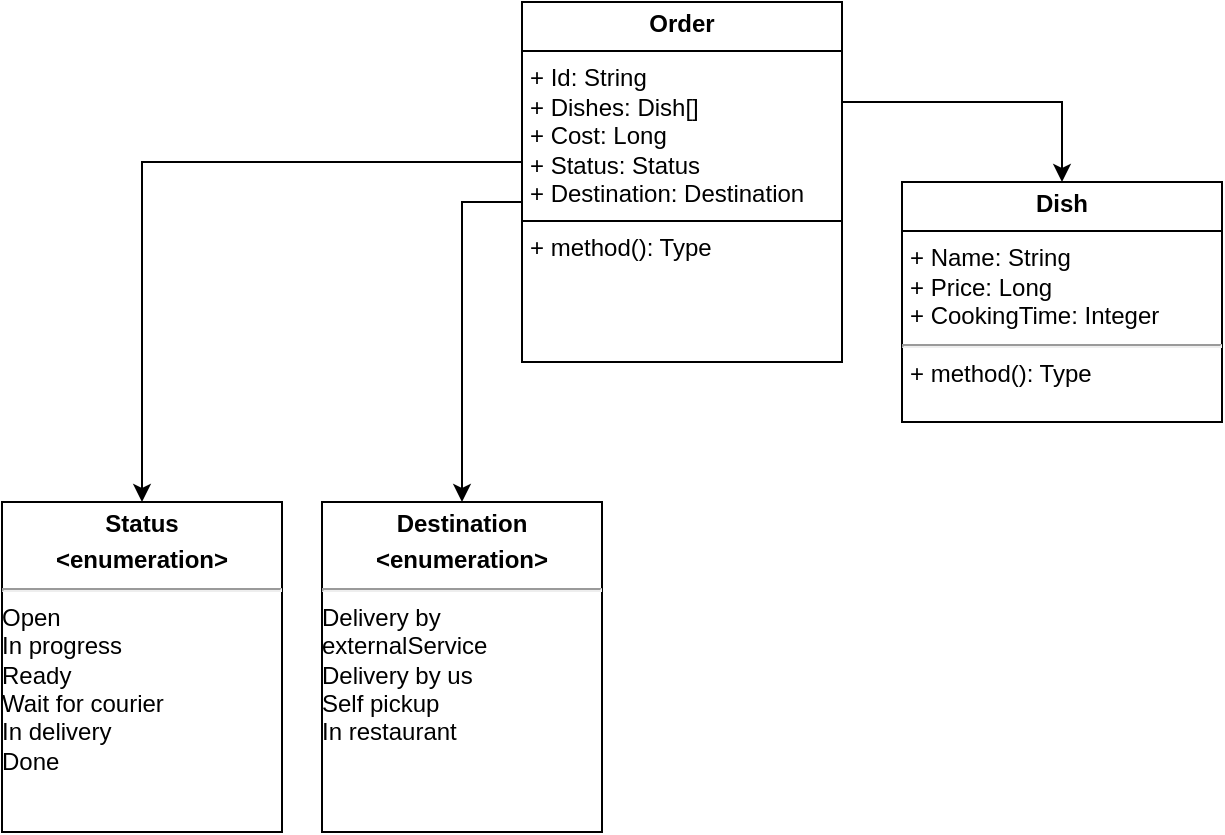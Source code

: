 <mxfile version="24.4.13" type="device">
  <diagram name="Страница — 1" id="BCNHD7yuULsgjz63HysN">
    <mxGraphModel dx="593" dy="661" grid="1" gridSize="10" guides="1" tooltips="1" connect="1" arrows="1" fold="1" page="1" pageScale="1" pageWidth="827" pageHeight="1169" math="0" shadow="0">
      <root>
        <mxCell id="0" />
        <mxCell id="1" parent="0" />
        <mxCell id="t4EpEX1keKOV-pfsMMpz-10" value="" style="edgeStyle=orthogonalEdgeStyle;rounded=0;orthogonalLoop=1;jettySize=auto;html=1;" edge="1" parent="1" source="t4EpEX1keKOV-pfsMMpz-7" target="t4EpEX1keKOV-pfsMMpz-8">
          <mxGeometry relative="1" as="geometry">
            <Array as="points">
              <mxPoint x="550" y="330" />
            </Array>
          </mxGeometry>
        </mxCell>
        <mxCell id="t4EpEX1keKOV-pfsMMpz-13" style="edgeStyle=orthogonalEdgeStyle;rounded=0;orthogonalLoop=1;jettySize=auto;html=1;entryX=0.5;entryY=0;entryDx=0;entryDy=0;" edge="1" parent="1" source="t4EpEX1keKOV-pfsMMpz-7" target="t4EpEX1keKOV-pfsMMpz-12">
          <mxGeometry relative="1" as="geometry">
            <Array as="points">
              <mxPoint x="90" y="360" />
            </Array>
          </mxGeometry>
        </mxCell>
        <mxCell id="t4EpEX1keKOV-pfsMMpz-15" style="edgeStyle=orthogonalEdgeStyle;rounded=0;orthogonalLoop=1;jettySize=auto;html=1;" edge="1" parent="1" source="t4EpEX1keKOV-pfsMMpz-7" target="t4EpEX1keKOV-pfsMMpz-14">
          <mxGeometry relative="1" as="geometry">
            <Array as="points">
              <mxPoint x="250" y="380" />
            </Array>
          </mxGeometry>
        </mxCell>
        <mxCell id="t4EpEX1keKOV-pfsMMpz-7" value="&lt;p style=&quot;margin:0px;margin-top:4px;text-align:center;&quot;&gt;&lt;b&gt;Order&lt;/b&gt;&lt;/p&gt;&lt;hr size=&quot;1&quot; style=&quot;border-style:solid;&quot;&gt;&lt;p style=&quot;margin:0px;margin-left:4px;&quot;&gt;+ Id: String&lt;/p&gt;&lt;p style=&quot;margin:0px;margin-left:4px;&quot;&gt;+ Dishes: Dish[]&lt;/p&gt;&lt;p style=&quot;margin:0px;margin-left:4px;&quot;&gt;+ Cost: Long&lt;/p&gt;&lt;p style=&quot;margin:0px;margin-left:4px;&quot;&gt;+ Status: Status&lt;/p&gt;&lt;p style=&quot;margin:0px;margin-left:4px;&quot;&gt;+ Destination: Destination&lt;/p&gt;&lt;hr size=&quot;1&quot; style=&quot;border-style:solid;&quot;&gt;&lt;p style=&quot;margin:0px;margin-left:4px;&quot;&gt;+ method(): Type&lt;/p&gt;" style="verticalAlign=top;align=left;overflow=fill;html=1;whiteSpace=wrap;" vertex="1" parent="1">
          <mxGeometry x="280" y="280" width="160" height="180" as="geometry" />
        </mxCell>
        <mxCell id="t4EpEX1keKOV-pfsMMpz-8" value="&lt;p style=&quot;margin:0px;margin-top:4px;text-align:center;&quot;&gt;&lt;b&gt;Dish&lt;/b&gt;&lt;/p&gt;&lt;hr size=&quot;1&quot; style=&quot;border-style:solid;&quot;&gt;&lt;p style=&quot;margin:0px;margin-left:4px;&quot;&gt;+ Name: String&lt;/p&gt;&lt;p style=&quot;margin:0px;margin-left:4px;&quot;&gt;+ Price: Long&lt;/p&gt;&lt;p style=&quot;margin:0px;margin-left:4px;&quot;&gt;+ CookingTime: Integer&lt;/p&gt;&lt;hr&gt;&lt;p style=&quot;margin:0px;margin-left:4px;&quot;&gt;+ method(): Type&lt;/p&gt;" style="verticalAlign=top;align=left;overflow=fill;html=1;whiteSpace=wrap;" vertex="1" parent="1">
          <mxGeometry x="470" y="370" width="160" height="120" as="geometry" />
        </mxCell>
        <mxCell id="t4EpEX1keKOV-pfsMMpz-12" value="&lt;p style=&quot;margin:0px;margin-top:4px;text-align:center;&quot;&gt;&lt;b&gt;Status&lt;/b&gt;&lt;/p&gt;&lt;p style=&quot;margin:0px;margin-top:4px;text-align:center;&quot;&gt;&lt;b&gt;&amp;lt;enumeration&amp;gt;&lt;/b&gt;&lt;/p&gt;&lt;hr&gt;Open&lt;div&gt;In progress&lt;/div&gt;&lt;div&gt;Ready&lt;/div&gt;&lt;div&gt;Wait for courier&lt;/div&gt;&lt;div&gt;In delivery&lt;/div&gt;&lt;div&gt;Done&lt;/div&gt;" style="verticalAlign=top;align=left;overflow=fill;html=1;whiteSpace=wrap;" vertex="1" parent="1">
          <mxGeometry x="20" y="530" width="140" height="165" as="geometry" />
        </mxCell>
        <mxCell id="t4EpEX1keKOV-pfsMMpz-14" value="&lt;p style=&quot;margin:0px;margin-top:4px;text-align:center;&quot;&gt;&lt;b&gt;Destination&lt;/b&gt;&lt;/p&gt;&lt;p style=&quot;margin:0px;margin-top:4px;text-align:center;&quot;&gt;&lt;b&gt;&amp;lt;enumeration&amp;gt;&lt;/b&gt;&lt;/p&gt;&lt;hr&gt;Delivery by externalService&lt;div&gt;Delivery by us&lt;/div&gt;&lt;div&gt;Self pickup&lt;/div&gt;&lt;div&gt;In restaurant&lt;/div&gt;" style="verticalAlign=top;align=left;overflow=fill;html=1;whiteSpace=wrap;" vertex="1" parent="1">
          <mxGeometry x="180" y="530" width="140" height="165" as="geometry" />
        </mxCell>
      </root>
    </mxGraphModel>
  </diagram>
</mxfile>
